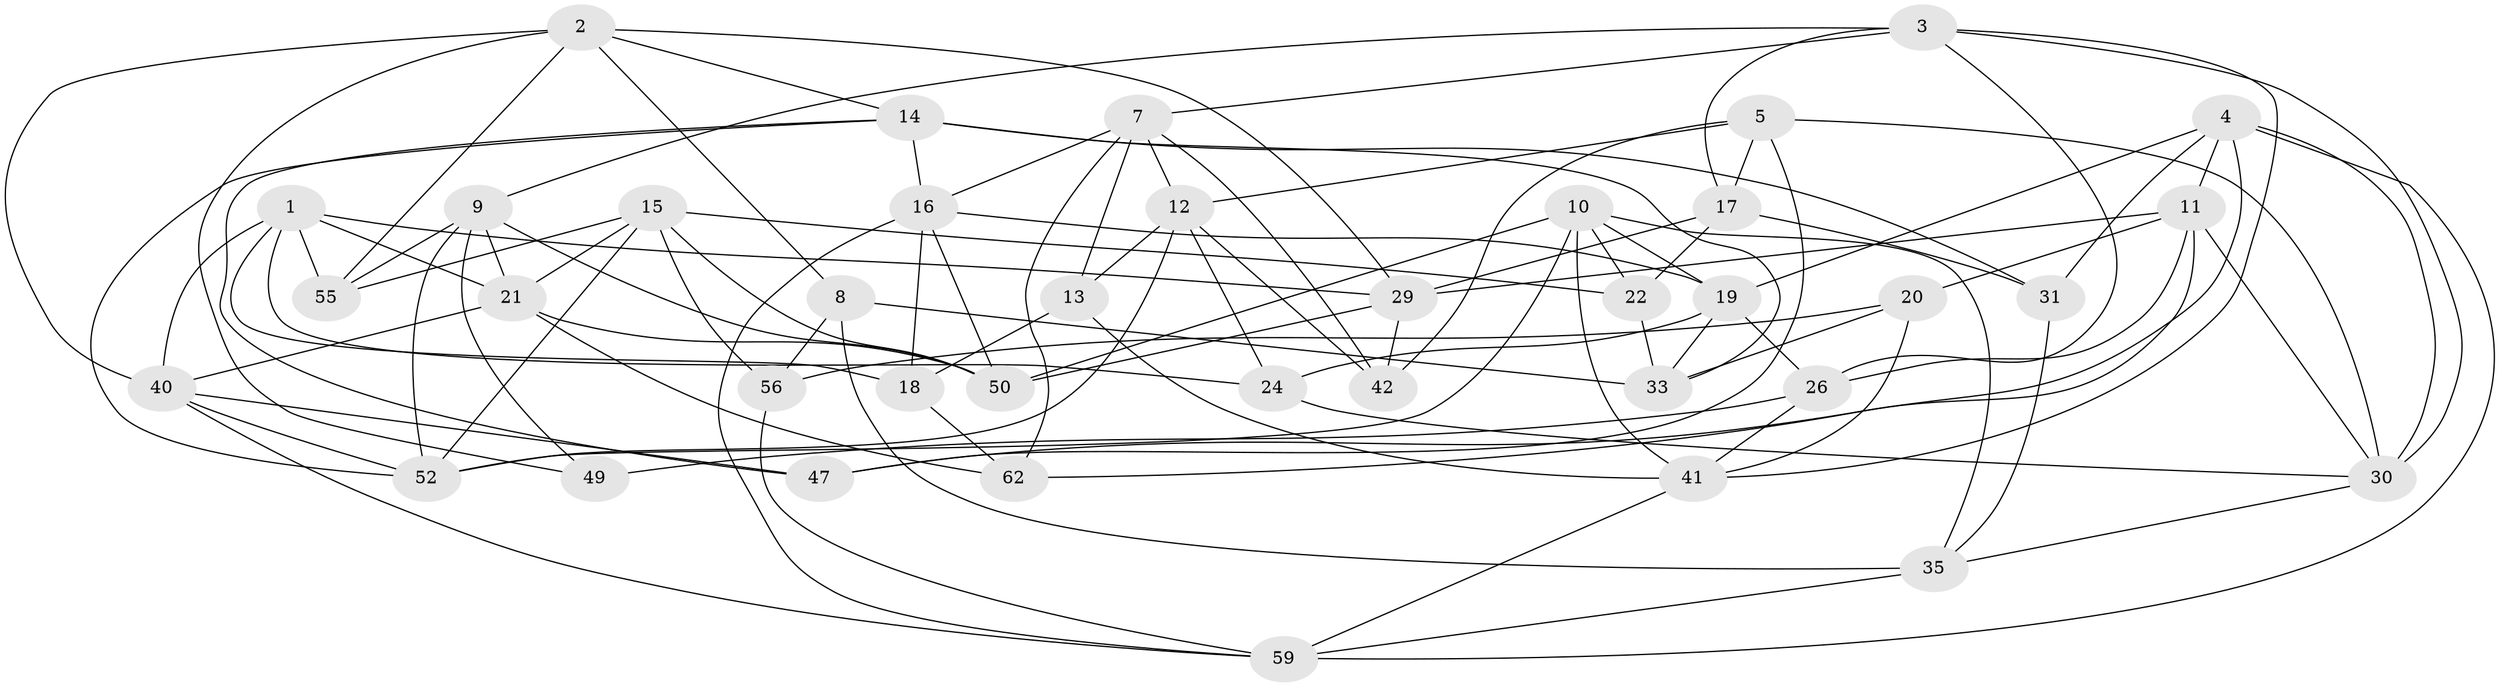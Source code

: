 // Generated by graph-tools (version 1.1) at 2025/52/02/27/25 19:52:31]
// undirected, 39 vertices, 101 edges
graph export_dot {
graph [start="1"]
  node [color=gray90,style=filled];
  1 [super="+65"];
  2 [super="+37"];
  3 [super="+6"];
  4 [super="+28"];
  5 [super="+23"];
  7 [super="+27"];
  8 [super="+44"];
  9 [super="+32"];
  10 [super="+63"];
  11 [super="+61"];
  12 [super="+25"];
  13;
  14 [super="+43"];
  15 [super="+48"];
  16 [super="+58"];
  17 [super="+36"];
  18;
  19 [super="+38"];
  20;
  21 [super="+34"];
  22;
  24;
  26 [super="+39"];
  29 [super="+45"];
  30 [super="+53"];
  31;
  33 [super="+51"];
  35 [super="+46"];
  40 [super="+64"];
  41 [super="+57"];
  42;
  47;
  49;
  50 [super="+54"];
  52 [super="+60"];
  55;
  56;
  59 [super="+66"];
  62;
  1 -- 18;
  1 -- 21;
  1 -- 24;
  1 -- 40;
  1 -- 29;
  1 -- 55;
  2 -- 40;
  2 -- 55;
  2 -- 8;
  2 -- 49;
  2 -- 14;
  2 -- 29;
  3 -- 26;
  3 -- 9;
  3 -- 41;
  3 -- 30;
  3 -- 7;
  3 -- 17;
  4 -- 59;
  4 -- 11;
  4 -- 31;
  4 -- 19;
  4 -- 30;
  4 -- 47;
  5 -- 42;
  5 -- 30;
  5 -- 17 [weight=2];
  5 -- 12;
  5 -- 47;
  7 -- 42;
  7 -- 12;
  7 -- 16;
  7 -- 13;
  7 -- 62;
  8 -- 33 [weight=2];
  8 -- 35 [weight=2];
  8 -- 56;
  9 -- 21;
  9 -- 52;
  9 -- 55;
  9 -- 49;
  9 -- 50;
  10 -- 41;
  10 -- 50;
  10 -- 35;
  10 -- 22;
  10 -- 19;
  10 -- 52;
  11 -- 26;
  11 -- 62;
  11 -- 20;
  11 -- 30;
  11 -- 29;
  12 -- 24;
  12 -- 42;
  12 -- 13;
  12 -- 52;
  13 -- 18;
  13 -- 41;
  14 -- 52;
  14 -- 31;
  14 -- 33;
  14 -- 16;
  14 -- 47;
  15 -- 56;
  15 -- 21;
  15 -- 55;
  15 -- 22;
  15 -- 50;
  15 -- 52;
  16 -- 18;
  16 -- 50;
  16 -- 19;
  16 -- 59;
  17 -- 22;
  17 -- 31;
  17 -- 29;
  18 -- 62;
  19 -- 24;
  19 -- 33;
  19 -- 26;
  20 -- 56;
  20 -- 41;
  20 -- 33;
  21 -- 50;
  21 -- 62;
  21 -- 40;
  22 -- 33;
  24 -- 30;
  26 -- 49 [weight=2];
  26 -- 41;
  29 -- 42;
  29 -- 50;
  30 -- 35;
  31 -- 35;
  35 -- 59;
  40 -- 59;
  40 -- 52;
  40 -- 47;
  41 -- 59;
  56 -- 59;
}
